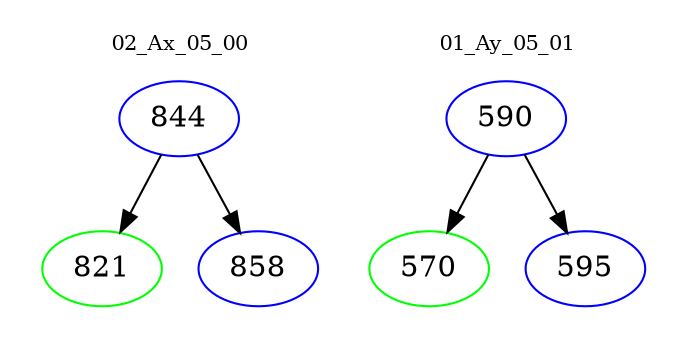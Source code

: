 digraph{
subgraph cluster_0 {
color = white
label = "02_Ax_05_00";
fontsize=10;
T0_844 [label="844", color="blue"]
T0_844 -> T0_821 [color="black"]
T0_821 [label="821", color="green"]
T0_844 -> T0_858 [color="black"]
T0_858 [label="858", color="blue"]
}
subgraph cluster_1 {
color = white
label = "01_Ay_05_01";
fontsize=10;
T1_590 [label="590", color="blue"]
T1_590 -> T1_570 [color="black"]
T1_570 [label="570", color="green"]
T1_590 -> T1_595 [color="black"]
T1_595 [label="595", color="blue"]
}
}
